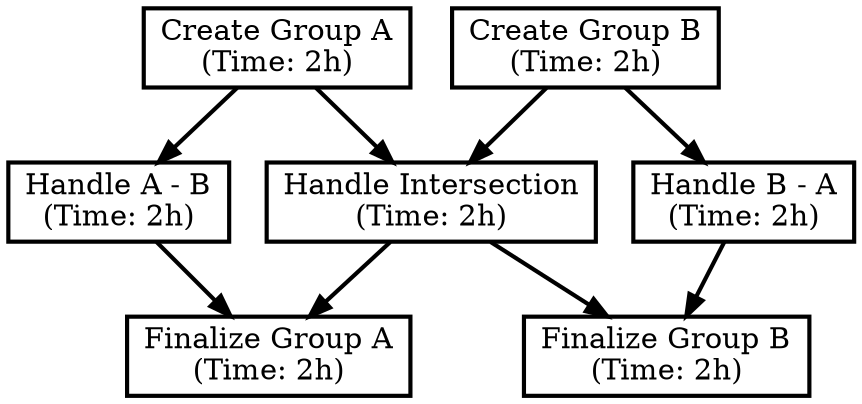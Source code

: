 digraph G { 
  0 [shape=box,penwidth=2,label="Create Group A\n(Time: 2h)"];
  1 [shape=box,penwidth=2,label="Create Group B\n(Time: 2h)"];
  2 [shape=box,penwidth=2,label="Finalize Group A\n(Time: 2h)"];
  3 [shape=box,penwidth=2,label="Finalize Group B\n(Time: 2h)"];
  4 [shape=box,penwidth=2,label="Handle A - B\n(Time: 2h)"];
  5 [shape=box,penwidth=2,label="Handle B - A\n(Time: 2h)"];
  6 [shape=box,penwidth=2,label="Handle Intersection\n(Time: 2h)"];
  4 -> 2 [style=bold]
  6 -> 2 [style=bold]
  5 -> 3 [style=bold]
  6 -> 3 [style=bold]
  0 -> 4 [style=bold]
  1 -> 5 [style=bold]
  0 -> 6 [style=bold]
  1 -> 6 [style=bold]
}